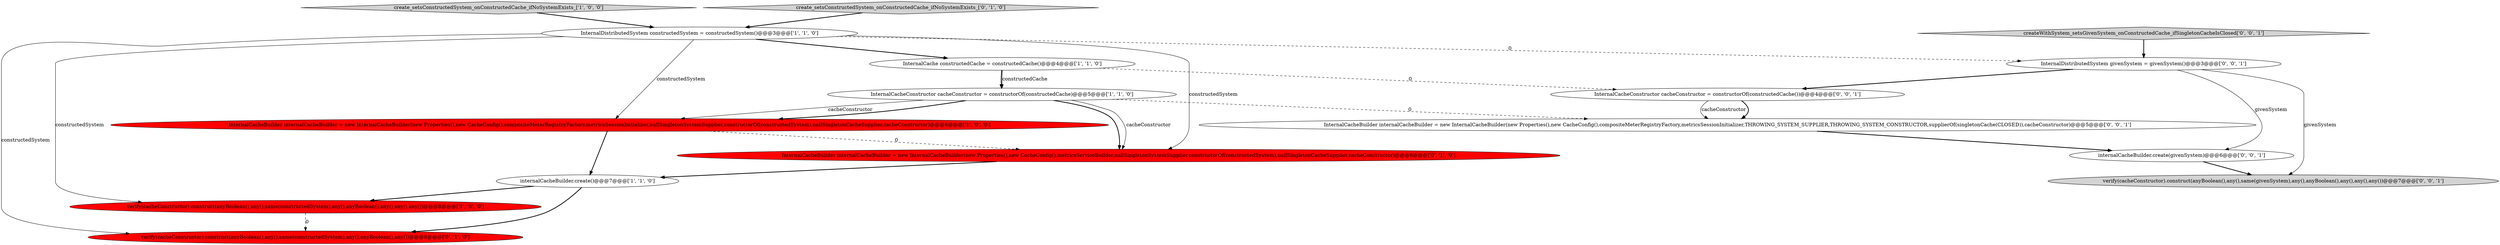 digraph {
12 [style = filled, label = "InternalDistributedSystem givenSystem = givenSystem()@@@3@@@['0', '0', '1']", fillcolor = white, shape = ellipse image = "AAA0AAABBB3BBB"];
10 [style = filled, label = "internalCacheBuilder.create(givenSystem)@@@6@@@['0', '0', '1']", fillcolor = white, shape = ellipse image = "AAA0AAABBB3BBB"];
8 [style = filled, label = "verify(cacheConstructor).construct(anyBoolean(),any(),same(constructedSystem),any(),anyBoolean(),any())@@@8@@@['0', '1', '0']", fillcolor = red, shape = ellipse image = "AAA1AAABBB2BBB"];
1 [style = filled, label = "create_setsConstructedSystem_onConstructedCache_ifNoSystemExists_['1', '0', '0']", fillcolor = lightgray, shape = diamond image = "AAA0AAABBB1BBB"];
0 [style = filled, label = "InternalDistributedSystem constructedSystem = constructedSystem()@@@3@@@['1', '1', '0']", fillcolor = white, shape = ellipse image = "AAA0AAABBB1BBB"];
9 [style = filled, label = "InternalCacheBuilder internalCacheBuilder = new InternalCacheBuilder(new Properties(),new CacheConfig(),metricsServiceBuilder,nullSingletonSystemSupplier,constructorOf(constructedSystem),nullSingletonCacheSupplier,cacheConstructor)@@@6@@@['0', '1', '0']", fillcolor = red, shape = ellipse image = "AAA1AAABBB2BBB"];
4 [style = filled, label = "verify(cacheConstructor).construct(anyBoolean(),any(),same(constructedSystem),any(),anyBoolean(),any(),any(),any())@@@8@@@['1', '0', '0']", fillcolor = red, shape = ellipse image = "AAA1AAABBB1BBB"];
3 [style = filled, label = "internalCacheBuilder.create()@@@7@@@['1', '1', '0']", fillcolor = white, shape = ellipse image = "AAA0AAABBB1BBB"];
6 [style = filled, label = "InternalCacheBuilder internalCacheBuilder = new InternalCacheBuilder(new Properties(),new CacheConfig(),compositeMeterRegistryFactory,metricsSessionInitializer,nullSingletonSystemSupplier,constructorOf(constructedSystem),nullSingletonCacheSupplier,cacheConstructor)@@@6@@@['1', '0', '0']", fillcolor = red, shape = ellipse image = "AAA1AAABBB1BBB"];
2 [style = filled, label = "InternalCache constructedCache = constructedCache()@@@4@@@['1', '1', '0']", fillcolor = white, shape = ellipse image = "AAA0AAABBB1BBB"];
11 [style = filled, label = "verify(cacheConstructor).construct(anyBoolean(),any(),same(givenSystem),any(),anyBoolean(),any(),any(),any())@@@7@@@['0', '0', '1']", fillcolor = lightgray, shape = ellipse image = "AAA0AAABBB3BBB"];
5 [style = filled, label = "InternalCacheConstructor cacheConstructor = constructorOf(constructedCache)@@@5@@@['1', '1', '0']", fillcolor = white, shape = ellipse image = "AAA0AAABBB1BBB"];
7 [style = filled, label = "create_setsConstructedSystem_onConstructedCache_ifNoSystemExists_['0', '1', '0']", fillcolor = lightgray, shape = diamond image = "AAA0AAABBB2BBB"];
14 [style = filled, label = "createWithSystem_setsGivenSystem_onConstructedCache_ifSingletonCacheIsClosed['0', '0', '1']", fillcolor = lightgray, shape = diamond image = "AAA0AAABBB3BBB"];
13 [style = filled, label = "InternalCacheConstructor cacheConstructor = constructorOf(constructedCache())@@@4@@@['0', '0', '1']", fillcolor = white, shape = ellipse image = "AAA0AAABBB3BBB"];
15 [style = filled, label = "InternalCacheBuilder internalCacheBuilder = new InternalCacheBuilder(new Properties(),new CacheConfig(),compositeMeterRegistryFactory,metricsSessionInitializer,THROWING_SYSTEM_SUPPLIER,THROWING_SYSTEM_CONSTRUCTOR,supplierOf(singletonCache(CLOSED)),cacheConstructor)@@@5@@@['0', '0', '1']", fillcolor = white, shape = ellipse image = "AAA0AAABBB3BBB"];
0->4 [style = solid, label="constructedSystem"];
6->3 [style = bold, label=""];
15->10 [style = bold, label=""];
5->9 [style = bold, label=""];
12->10 [style = solid, label="givenSystem"];
0->2 [style = bold, label=""];
6->9 [style = dashed, label="0"];
7->0 [style = bold, label=""];
1->0 [style = bold, label=""];
0->12 [style = dashed, label="0"];
3->4 [style = bold, label=""];
12->13 [style = bold, label=""];
0->9 [style = solid, label="constructedSystem"];
0->6 [style = solid, label="constructedSystem"];
2->5 [style = solid, label="constructedCache"];
5->6 [style = bold, label=""];
5->6 [style = solid, label="cacheConstructor"];
2->13 [style = dashed, label="0"];
12->11 [style = solid, label="givenSystem"];
3->8 [style = bold, label=""];
14->12 [style = bold, label=""];
4->8 [style = dashed, label="0"];
5->9 [style = solid, label="cacheConstructor"];
9->3 [style = bold, label=""];
13->15 [style = bold, label=""];
0->8 [style = solid, label="constructedSystem"];
13->15 [style = solid, label="cacheConstructor"];
5->15 [style = dashed, label="0"];
2->5 [style = bold, label=""];
10->11 [style = bold, label=""];
}
